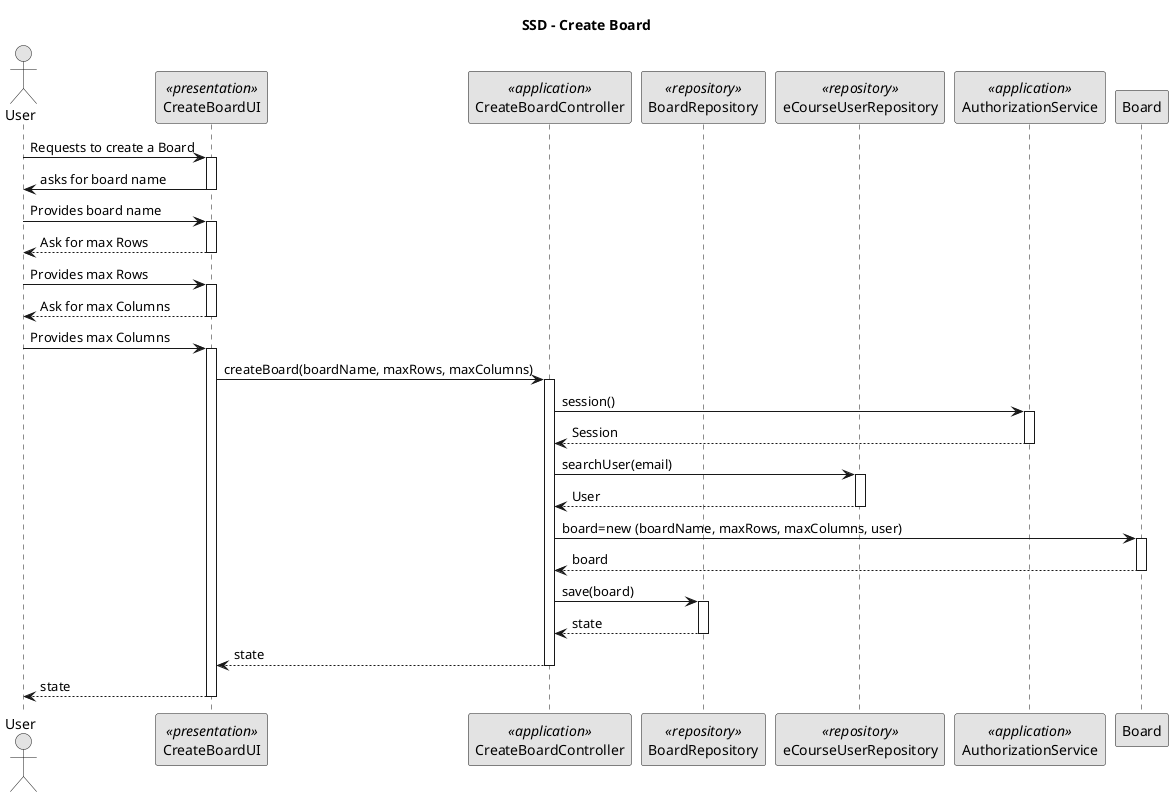 @startuml
'https://plantuml.com/skinparam
skinparam monochrome true
skinparam packageStyle rect

title SSD - Create Board

actor User as Actor
participant CreateBoardUI as UI <<presentation>>
participant CreateBoardController as Controller <<application>>
participant BoardRepository as BoardRepo <<repository>>
participant eCourseUserRepository as UserRepo <<repository>>
participant AuthorizationService as Authz <<application>>

Actor -> UI: Requests to create a Board
activate UI
UI->Actor: asks for board name
deactivate UI
Actor -> UI: Provides board name
activate UI
UI -->Actor: Ask for max Rows
deactivate UI
Actor -> UI: Provides max Rows
activate UI
UI -->Actor: Ask for max Columns
deactivate UI
Actor -> UI: Provides max Columns
activate UI

    UI -> Controller: createBoard(boardName, maxRows, maxColumns)
    activate Controller
    Controller -> Authz: session()
    activate Authz
    Authz --> Controller: Session
    deactivate Authz
    Controller -> UserRepo: searchUser(email)
    activate UserRepo
    UserRepo --> Controller: User
    deactivate UserRepo
    Controller -> Board: board=new (boardName, maxRows, maxColumns, user)
    activate Board
    Board --> Controller: board
    deactivate Board
    Controller->BoardRepo: save(board)
    activate BoardRepo
    BoardRepo-->Controller: state
    deactivate BoardRepo
    deactivate Board
    Controller --> UI: state
    deactivate Controller
    UI --> Actor: state
    deactivate UI


@enduml